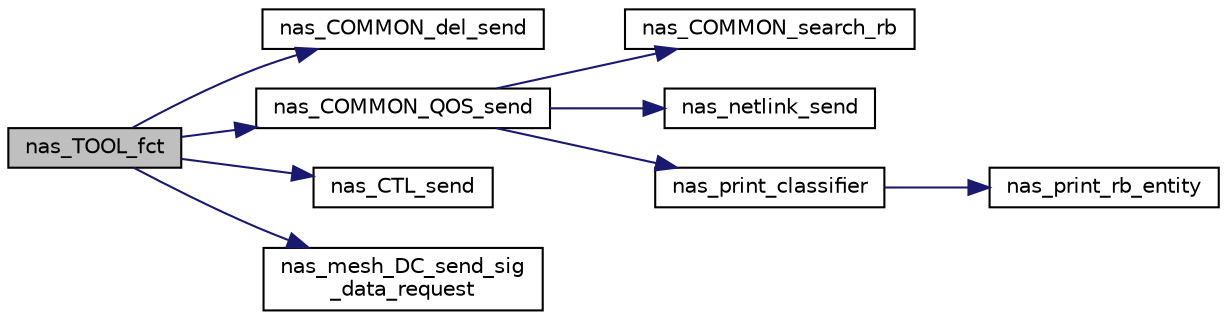 digraph "nas_TOOL_fct"
{
 // LATEX_PDF_SIZE
  edge [fontname="Helvetica",fontsize="10",labelfontname="Helvetica",labelfontsize="10"];
  node [fontname="Helvetica",fontsize="10",shape=record];
  rankdir="LR";
  Node1 [label="nas_TOOL_fct",height=0.2,width=0.4,color="black", fillcolor="grey75", style="filled", fontcolor="black",tooltip=" "];
  Node1 -> Node2 [color="midnightblue",fontsize="10",style="solid",fontname="Helvetica"];
  Node2 [label="nas_COMMON_del_send",height=0.2,width=0.4,color="black", fillcolor="white", style="filled",URL="$group__em.html#ga4127ee08da8227fe3714dfe51f570b84",tooltip=" "];
  Node1 -> Node3 [color="midnightblue",fontsize="10",style="solid",fontname="Helvetica"];
  Node3 [label="nas_COMMON_QOS_send",height=0.2,width=0.4,color="black", fillcolor="white", style="filled",URL="$group__em.html#ga29b5f52529c811798b2262676b95e6ff",tooltip=" "];
  Node3 -> Node4 [color="midnightblue",fontsize="10",style="solid",fontname="Helvetica"];
  Node4 [label="nas_COMMON_search_rb",height=0.2,width=0.4,color="black", fillcolor="white", style="filled",URL="$group__em.html#ga06c84e5c4619b3d814e417911827924f",tooltip="Search for a radio-bearer entity for a particular connection and radio-bearer index."];
  Node3 -> Node5 [color="midnightblue",fontsize="10",style="solid",fontname="Helvetica"];
  Node5 [label="nas_netlink_send",height=0.2,width=0.4,color="black", fillcolor="white", style="filled",URL="$MESH_2netlink_8c.html#aa02b8ca3935d19139493e034f594bf6c",tooltip=" "];
  Node3 -> Node6 [color="midnightblue",fontsize="10",style="solid",fontname="Helvetica"];
  Node6 [label="nas_print_classifier",height=0.2,width=0.4,color="black", fillcolor="white", style="filled",URL="$group__em.html#ga07232468c833e546aca1fe15665df9f5",tooltip=" "];
  Node6 -> Node7 [color="midnightblue",fontsize="10",style="solid",fontname="Helvetica"];
  Node7 [label="nas_print_rb_entity",height=0.2,width=0.4,color="black", fillcolor="white", style="filled",URL="$group__em.html#ga5b485d2bcc4ed770e033bd6aa3f8a2d7",tooltip=" "];
  Node1 -> Node8 [color="midnightblue",fontsize="10",style="solid",fontname="Helvetica"];
  Node8 [label="nas_CTL_send",height=0.2,width=0.4,color="black", fillcolor="white", style="filled",URL="$group__em.html#gaf1ed83cef0bfd1a7208fccb9e1394906",tooltip=" "];
  Node1 -> Node9 [color="midnightblue",fontsize="10",style="solid",fontname="Helvetica"];
  Node9 [label="nas_mesh_DC_send_sig\l_data_request",height=0.2,width=0.4,color="black", fillcolor="white", style="filled",URL="$group__em.html#gab3b01849ee887574d995154d3cdb9632",tooltip=" "];
}
